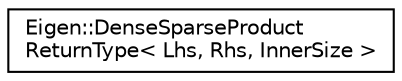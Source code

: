 digraph "Graphical Class Hierarchy"
{
  edge [fontname="Helvetica",fontsize="10",labelfontname="Helvetica",labelfontsize="10"];
  node [fontname="Helvetica",fontsize="10",shape=record];
  rankdir="LR";
  Node1 [label="Eigen::DenseSparseProduct\lReturnType\< Lhs, Rhs, InnerSize \>",height=0.2,width=0.4,color="black", fillcolor="white", style="filled",URL="$struct_eigen_1_1_dense_sparse_product_return_type.html"];
}
